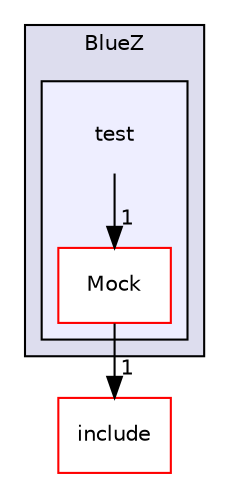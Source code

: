 digraph "/avs-cpp-sdk-tools/cm/autoCM_publicRepo/avs-device-sdk/BluetoothImplementations/BlueZ/test" {
  compound=true
  node [ fontsize="10", fontname="Helvetica"];
  edge [ labelfontsize="10", labelfontname="Helvetica"];
  subgraph clusterdir_734f87f436384b5f4d3ce6cedeff05c0 {
    graph [ bgcolor="#ddddee", pencolor="black", label="BlueZ" fontname="Helvetica", fontsize="10", URL="dir_734f87f436384b5f4d3ce6cedeff05c0.html"]
  subgraph clusterdir_746e94396b4d62eddf48b1557d37ad77 {
    graph [ bgcolor="#eeeeff", pencolor="black", label="" URL="dir_746e94396b4d62eddf48b1557d37ad77.html"];
    dir_746e94396b4d62eddf48b1557d37ad77 [shape=plaintext label="test"];
    dir_8627af5bed3aa07afae506ab234c7450 [shape=box label="Mock" color="red" fillcolor="white" style="filled" URL="dir_8627af5bed3aa07afae506ab234c7450.html"];
  }
  }
  dir_dcc26bf29d4b694c2f1fb3cf2aba65ed [shape=box label="include" fillcolor="white" style="filled" color="red" URL="dir_dcc26bf29d4b694c2f1fb3cf2aba65ed.html"];
  dir_8627af5bed3aa07afae506ab234c7450->dir_dcc26bf29d4b694c2f1fb3cf2aba65ed [headlabel="1", labeldistance=1.5 headhref="dir_000114_000110.html"];
  dir_746e94396b4d62eddf48b1557d37ad77->dir_8627af5bed3aa07afae506ab234c7450 [headlabel="1", labeldistance=1.5 headhref="dir_000113_000114.html"];
}

